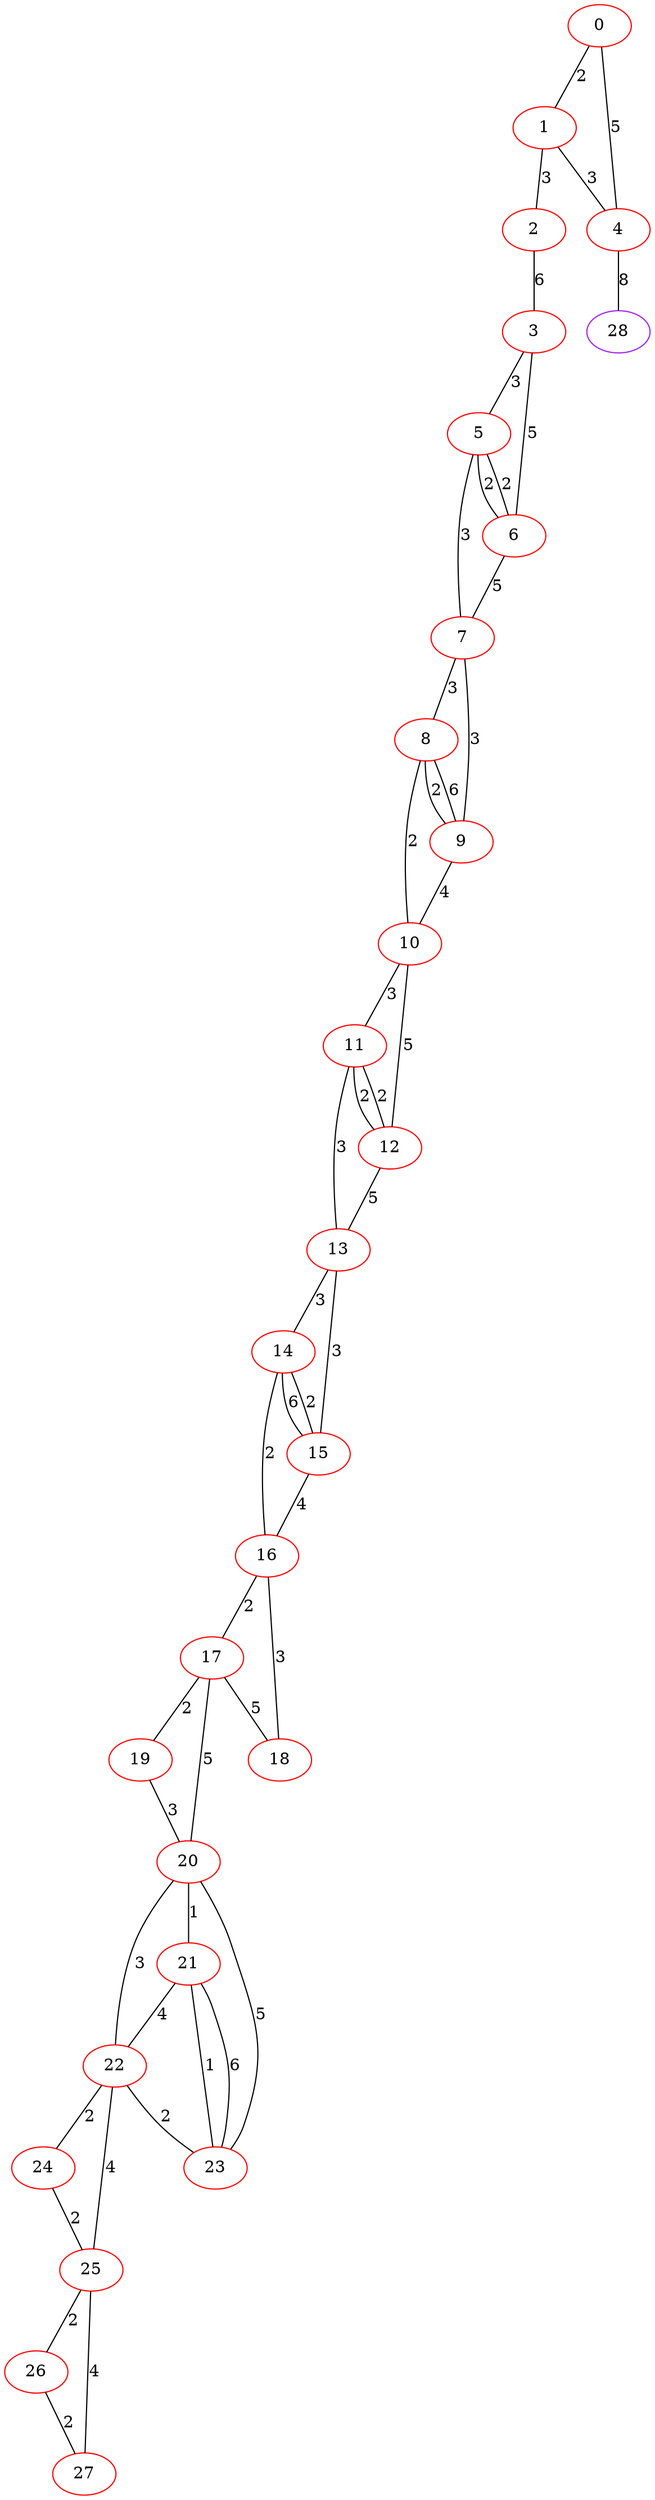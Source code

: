 graph "" {
0 [color=red, weight=1];
1 [color=red, weight=1];
2 [color=red, weight=1];
3 [color=red, weight=1];
4 [color=red, weight=1];
5 [color=red, weight=1];
6 [color=red, weight=1];
7 [color=red, weight=1];
8 [color=red, weight=1];
9 [color=red, weight=1];
10 [color=red, weight=1];
11 [color=red, weight=1];
12 [color=red, weight=1];
13 [color=red, weight=1];
14 [color=red, weight=1];
15 [color=red, weight=1];
16 [color=red, weight=1];
17 [color=red, weight=1];
18 [color=red, weight=1];
19 [color=red, weight=1];
20 [color=red, weight=1];
21 [color=red, weight=1];
22 [color=red, weight=1];
23 [color=red, weight=1];
24 [color=red, weight=1];
25 [color=red, weight=1];
26 [color=red, weight=1];
27 [color=red, weight=1];
28 [color=purple, weight=4];
0 -- 1  [key=0, label=2];
0 -- 4  [key=0, label=5];
1 -- 2  [key=0, label=3];
1 -- 4  [key=0, label=3];
2 -- 3  [key=0, label=6];
3 -- 5  [key=0, label=3];
3 -- 6  [key=0, label=5];
4 -- 28  [key=0, label=8];
5 -- 6  [key=0, label=2];
5 -- 6  [key=1, label=2];
5 -- 7  [key=0, label=3];
6 -- 7  [key=0, label=5];
7 -- 8  [key=0, label=3];
7 -- 9  [key=0, label=3];
8 -- 9  [key=0, label=2];
8 -- 9  [key=1, label=6];
8 -- 10  [key=0, label=2];
9 -- 10  [key=0, label=4];
10 -- 11  [key=0, label=3];
10 -- 12  [key=0, label=5];
11 -- 12  [key=0, label=2];
11 -- 12  [key=1, label=2];
11 -- 13  [key=0, label=3];
12 -- 13  [key=0, label=5];
13 -- 14  [key=0, label=3];
13 -- 15  [key=0, label=3];
14 -- 16  [key=0, label=2];
14 -- 15  [key=0, label=6];
14 -- 15  [key=1, label=2];
15 -- 16  [key=0, label=4];
16 -- 17  [key=0, label=2];
16 -- 18  [key=0, label=3];
17 -- 18  [key=0, label=5];
17 -- 19  [key=0, label=2];
17 -- 20  [key=0, label=5];
19 -- 20  [key=0, label=3];
20 -- 21  [key=0, label=1];
20 -- 22  [key=0, label=3];
20 -- 23  [key=0, label=5];
21 -- 22  [key=0, label=4];
21 -- 23  [key=0, label=1];
21 -- 23  [key=1, label=6];
22 -- 24  [key=0, label=2];
22 -- 25  [key=0, label=4];
22 -- 23  [key=0, label=2];
24 -- 25  [key=0, label=2];
25 -- 26  [key=0, label=2];
25 -- 27  [key=0, label=4];
26 -- 27  [key=0, label=2];
}
